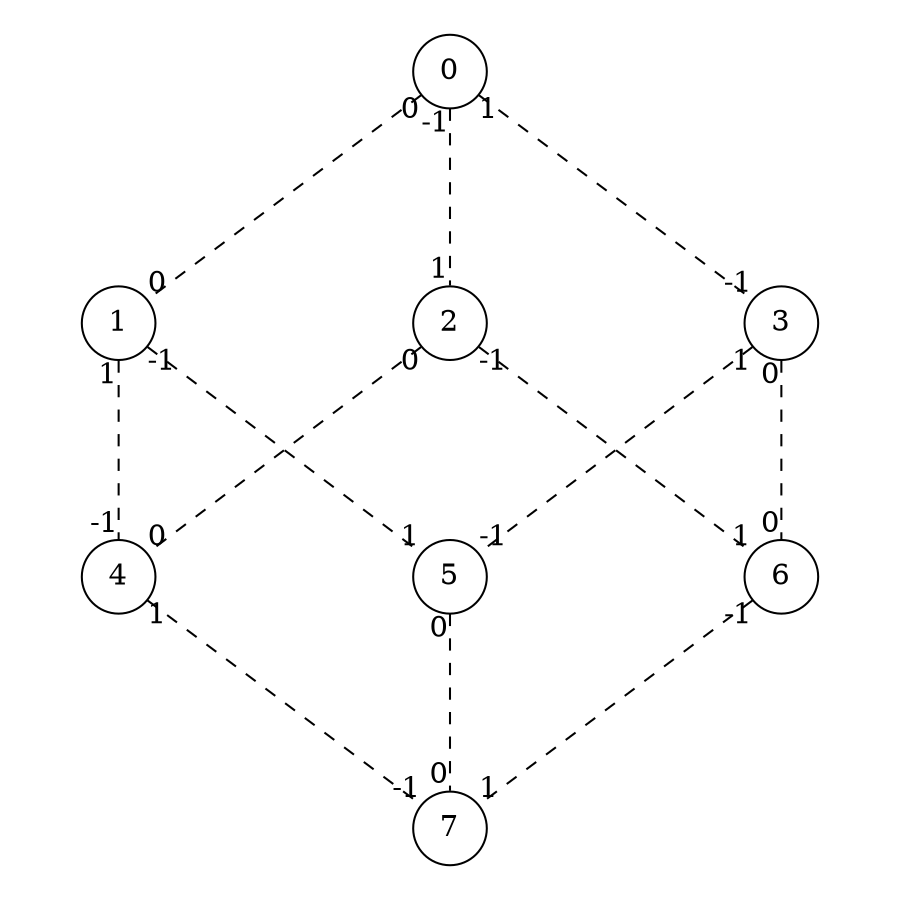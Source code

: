 graph unsat_8_12 {
	graph [size="6,6",ratio=fill];
	0 [shape=circle];
	1 [shape=circle];
	2 [shape=circle];
	3 [shape=circle];
	4 [shape=circle];
	5 [shape=circle];
	6 [shape=circle];
	7 [shape=circle];
	0 -- 1 [style=dashed,headlabel=0, taillabel=0];
	0 -- 2 [style=dashed,headlabel=1, taillabel=-1];
	0 -- 3 [style=dashed,headlabel=-1, taillabel=1];
	1 -- 4 [style=dashed,headlabel=-1, taillabel=1];
	1 -- 5 [style=dashed,headlabel=1, taillabel=-1];
	2 -- 4 [style=dashed,headlabel=0, taillabel=0];
	2 -- 6 [style=dashed,headlabel=1, taillabel=-1];
	3 -- 5 [style=dashed,headlabel=-1, taillabel=1];
	3 -- 6 [style=dashed,headlabel=0, taillabel=0];
	4 -- 7 [style=dashed,headlabel=-1, taillabel=1];
	5 -- 7 [style=dashed,headlabel=0, taillabel=0];
	6 -- 7 [style=dashed,headlabel=1, taillabel=-1];
}// SAT
